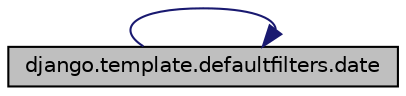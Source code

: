 digraph "django.template.defaultfilters.date"
{
 // LATEX_PDF_SIZE
  edge [fontname="Helvetica",fontsize="10",labelfontname="Helvetica",labelfontsize="10"];
  node [fontname="Helvetica",fontsize="10",shape=record];
  rankdir="LR";
  Node1 [label="django.template.defaultfilters.date",height=0.2,width=0.4,color="black", fillcolor="grey75", style="filled", fontcolor="black",tooltip="DATES #."];
  Node1 -> Node1 [color="midnightblue",fontsize="10",style="solid",fontname="Helvetica"];
}

